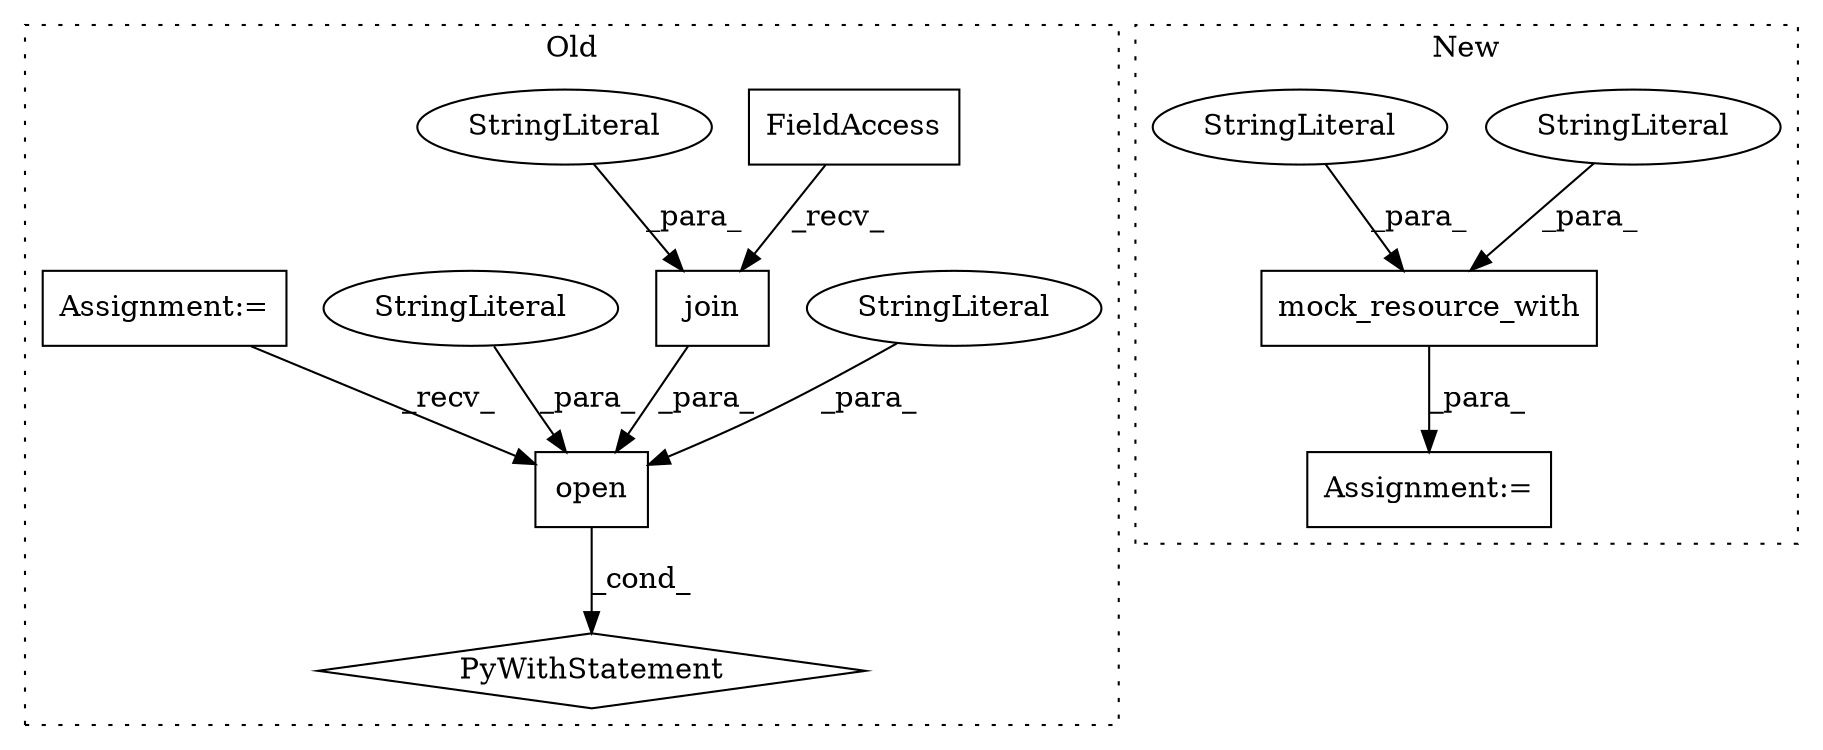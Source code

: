 digraph G {
subgraph cluster0 {
1 [label="PyWithStatement" a="104" s="16439,16507" l="10,2" shape="diamond"];
4 [label="join" a="32" s="16469,16494" l="5,1" shape="box"];
5 [label="FieldAccess" a="22" s="16461" l="7" shape="box"];
7 [label="open" a="32" s="16456,16506" l="5,1" shape="box"];
8 [label="StringLiteral" a="45" s="16496" l="3" shape="ellipse"];
10 [label="StringLiteral" a="45" s="16482" l="12" shape="ellipse"];
11 [label="StringLiteral" a="45" s="16500" l="6" shape="ellipse"];
12 [label="Assignment:=" a="7" s="16127" l="6" shape="box"];
label = "Old";
style="dotted";
}
subgraph cluster1 {
2 [label="mock_resource_with" a="32" s="16431,16464" l="19,1" shape="box"];
3 [label="StringLiteral" a="45" s="16450" l="8" shape="ellipse"];
6 [label="Assignment:=" a="7" s="16430" l="1" shape="box"];
9 [label="StringLiteral" a="45" s="16459" l="5" shape="ellipse"];
label = "New";
style="dotted";
}
2 -> 6 [label="_para_"];
3 -> 2 [label="_para_"];
4 -> 7 [label="_para_"];
5 -> 4 [label="_recv_"];
7 -> 1 [label="_cond_"];
8 -> 7 [label="_para_"];
9 -> 2 [label="_para_"];
10 -> 4 [label="_para_"];
11 -> 7 [label="_para_"];
12 -> 7 [label="_recv_"];
}